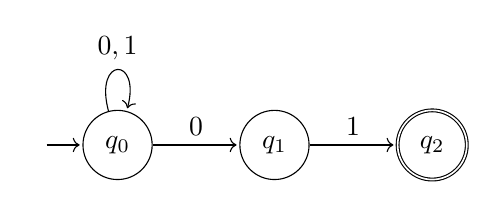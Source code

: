 \begin{tikzpicture}[shorten >=1pt,node distance=1.1cm,auto,initial text=]
	\node[state,initial]	(q_0)			{$q_0$};
	\node[state]		(q_1)	[right=of q_0]	{$q_1$};
	\node[state,accepting]	(q_2)	[right=of q_1]	{$q_2$};
	\path[->]
	(q_0)	edge			node		{$0$} (q_1)
		edge [loop above]	node 		{$0,1$} ()
	(q_1)	edge			node		{$1$} (q_2);
\end{tikzpicture}
